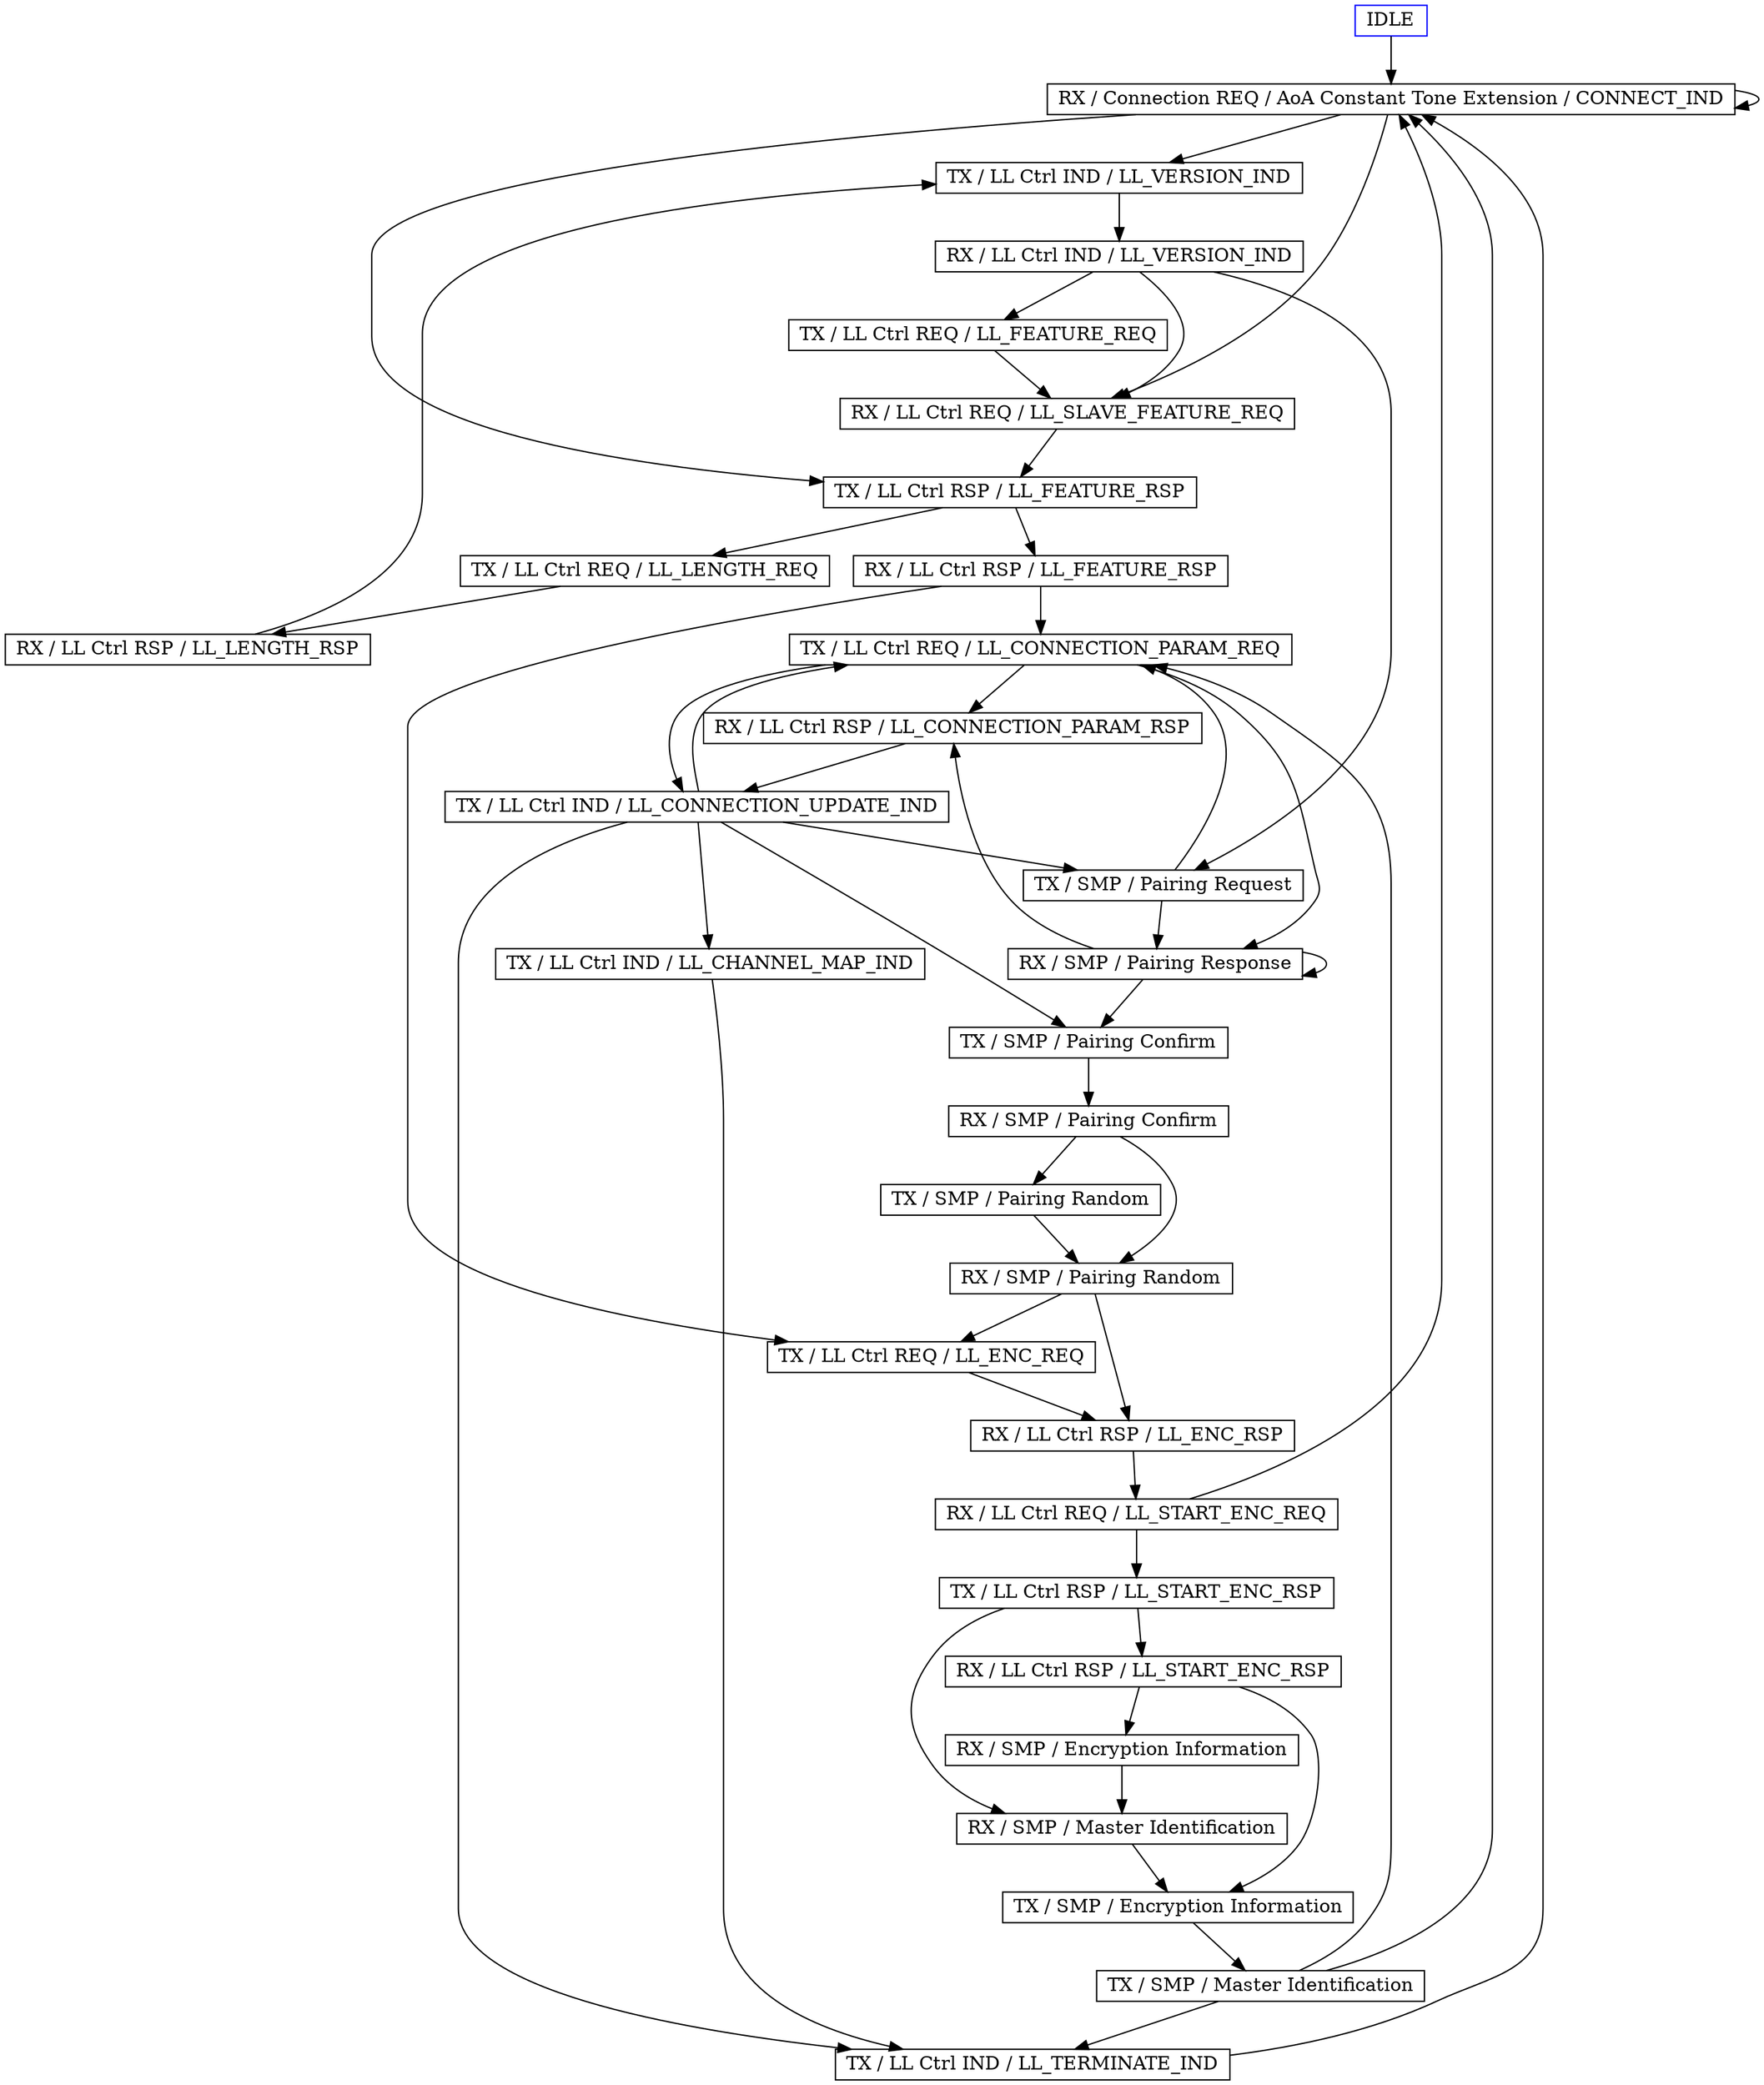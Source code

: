 digraph  {
	n0[color=blue,height=0.01,label="IDLE",shape=rectangle];
	n1[height=0.01,label="RX / Connection REQ / AoA Constant Tone Extension / CONNECT_IND",shape=rectangle];
	n0->n1 ;
	n2[height=0.01,label="TX / LL Ctrl IND / LL_VERSION_IND",shape=rectangle];
	n1->n2 ;
	n3[height=0.01,label="RX / LL Ctrl IND / LL_VERSION_IND",shape=rectangle];
	n2->n3 ;
	n4[height=0.01,label="TX / LL Ctrl REQ / LL_FEATURE_REQ",shape=rectangle];
	n3->n4 ;
	n5[height=0.01,label="RX / LL Ctrl REQ / LL_SLAVE_FEATURE_REQ",shape=rectangle];
	n4->n5 ;
	n6[height=0.01,label="TX / LL Ctrl RSP / LL_FEATURE_RSP",shape=rectangle];
	n5->n6 ;
	n7[height=0.01,label="RX / LL Ctrl RSP / LL_FEATURE_RSP",shape=rectangle];
	n6->n7 ;
	n8[height=0.01,label="TX / LL Ctrl REQ / LL_CONNECTION_PARAM_REQ",shape=rectangle];
	n7->n8 ;
	n9[height=0.01,label="RX / LL Ctrl RSP / LL_CONNECTION_PARAM_RSP",shape=rectangle];
	n8->n9 ;
	n10[height=0.01,label="TX / LL Ctrl IND / LL_CONNECTION_UPDATE_IND",shape=rectangle];
	n9->n10 ;
	n10->n8 ;
	n11[height=0.01,label="TX / LL Ctrl IND / LL_CHANNEL_MAP_IND",shape=rectangle];
	n10->n11 ;
	n12[height=0.01,label="TX / LL Ctrl IND / LL_TERMINATE_IND",shape=rectangle];
	n11->n12 ;
	n13[height=0.01,label="TX / SMP / Pairing Request",shape=rectangle];
	n10->n13 ;
	n13->n8 ;
	n14[height=0.01,label="RX / SMP / Pairing Response",shape=rectangle];
	n8->n14 ;
	n14->n14 ;
	n14->n9 ;
	n15[height=0.01,label="TX / SMP / Pairing Confirm",shape=rectangle];
	n10->n15 ;
	n16[height=0.01,label="RX / SMP / Pairing Confirm",shape=rectangle];
	n15->n16 ;
	n17[height=0.01,label="TX / SMP / Pairing Random",shape=rectangle];
	n16->n17 ;
	n18[height=0.01,label="RX / SMP / Pairing Random",shape=rectangle];
	n17->n18 ;
	n19[height=0.01,label="TX / LL Ctrl REQ / LL_ENC_REQ",shape=rectangle];
	n18->n19 ;
	n20[height=0.01,label="RX / LL Ctrl RSP / LL_ENC_RSP",shape=rectangle];
	n19->n20 ;
	n21[height=0.01,label="RX / LL Ctrl REQ / LL_START_ENC_REQ",shape=rectangle];
	n20->n21 ;
	n22[height=0.01,label="TX / LL Ctrl RSP / LL_START_ENC_RSP",shape=rectangle];
	n21->n22 ;
	n23[height=0.01,label="RX / SMP / Master Identification",shape=rectangle];
	n22->n23 ;
	n24[height=0.01,label="TX / SMP / Encryption Information",shape=rectangle];
	n23->n24 ;
	n25[height=0.01,label="TX / SMP / Master Identification",shape=rectangle];
	n24->n25 ;
	n25->n8 ;
	n8->n10 ;
	n10->n12 ;
	n12->n1 ;
	n3->n5 ;
	n7->n19 ;
	n1->n5 ;
	n26[height=0.01,label="TX / LL Ctrl REQ / LL_LENGTH_REQ",shape=rectangle];
	n6->n26 ;
	n27[height=0.01,label="RX / LL Ctrl RSP / LL_LENGTH_RSP",shape=rectangle];
	n26->n27 ;
	n27->n2 ;
	n3->n13 ;
	n13->n14 ;
	n14->n15 ;
	n28[height=0.01,label="RX / LL Ctrl RSP / LL_START_ENC_RSP",shape=rectangle];
	n22->n28 ;
	n29[height=0.01,label="RX / SMP / Encryption Information",shape=rectangle];
	n28->n29 ;
	n29->n23 ;
	n25->n1 ;
	n25->n12 ;
	n18->n20 ;
	n21->n1 ;
	n1->n1 ;
	n1->n6 ;
	n28->n24 ;
	n16->n18 ;
}
